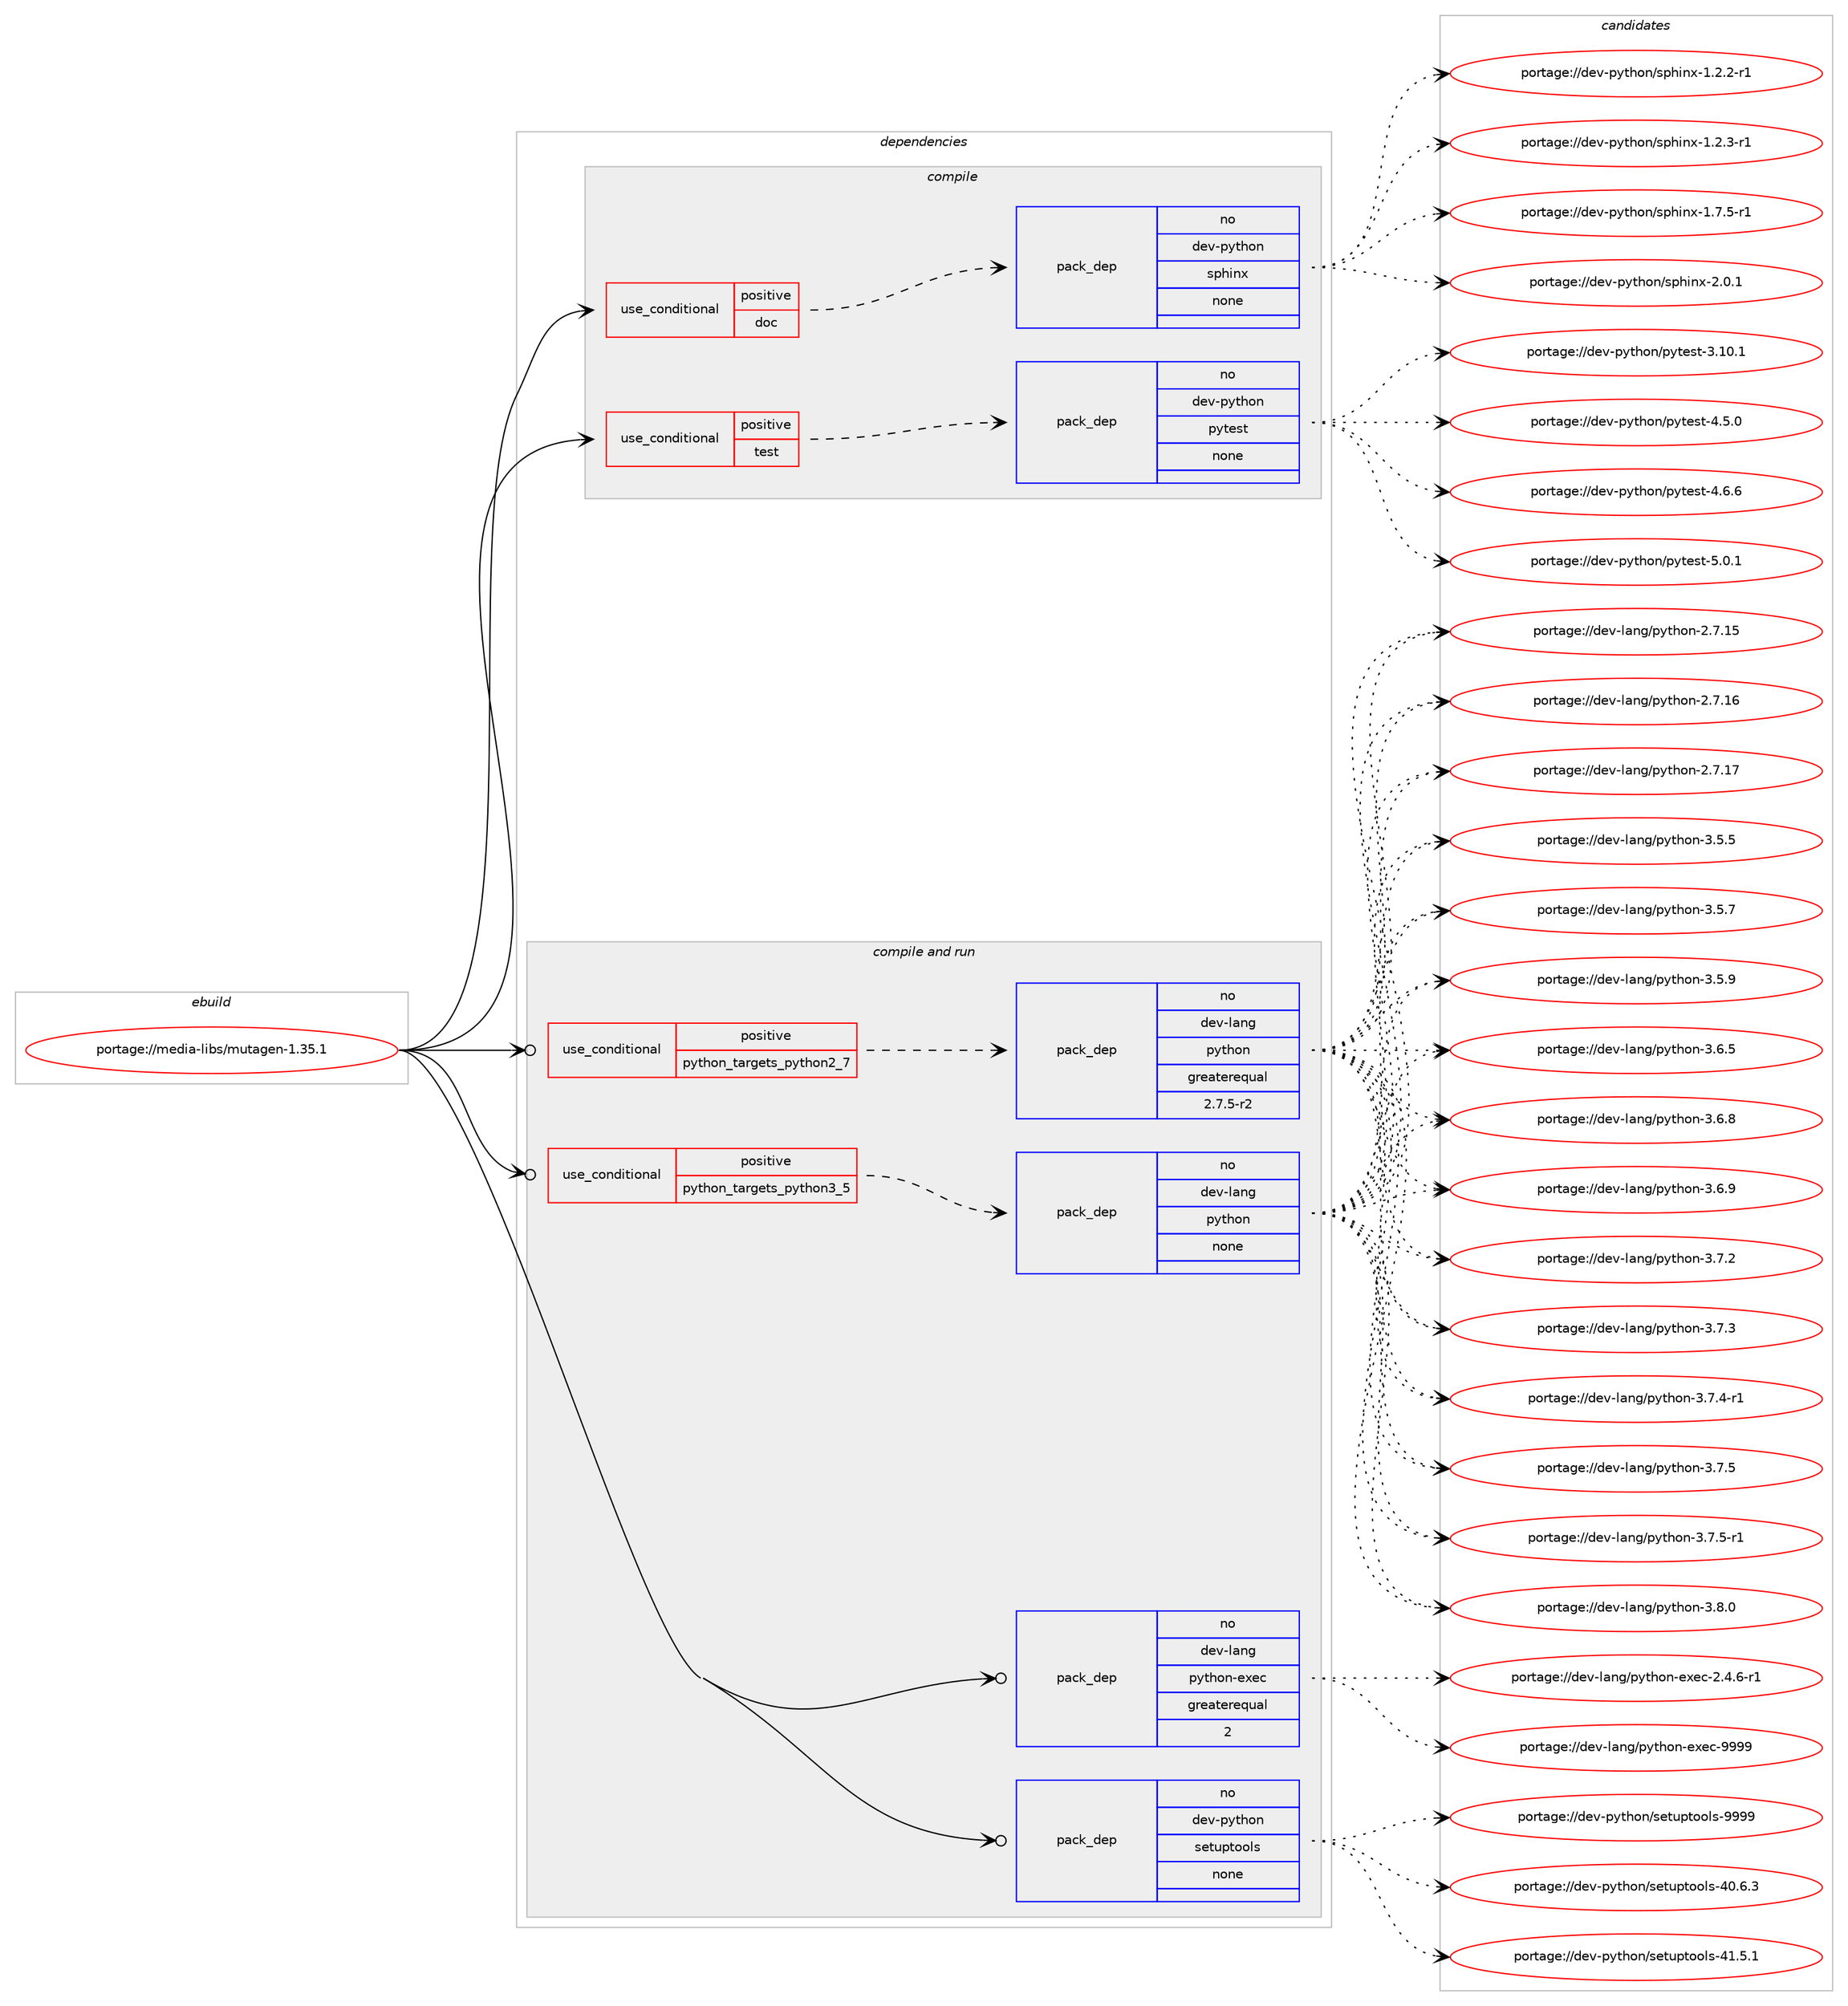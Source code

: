 digraph prolog {

# *************
# Graph options
# *************

newrank=true;
concentrate=true;
compound=true;
graph [rankdir=LR,fontname=Helvetica,fontsize=10,ranksep=1.5];#, ranksep=2.5, nodesep=0.2];
edge  [arrowhead=vee];
node  [fontname=Helvetica,fontsize=10];

# **********
# The ebuild
# **********

subgraph cluster_leftcol {
color=gray;
rank=same;
label=<<i>ebuild</i>>;
id [label="portage://media-libs/mutagen-1.35.1", color=red, width=4, href="../media-libs/mutagen-1.35.1.svg"];
}

# ****************
# The dependencies
# ****************

subgraph cluster_midcol {
color=gray;
label=<<i>dependencies</i>>;
subgraph cluster_compile {
fillcolor="#eeeeee";
style=filled;
label=<<i>compile</i>>;
subgraph cond80742 {
dependency323040 [label=<<TABLE BORDER="0" CELLBORDER="1" CELLSPACING="0" CELLPADDING="4"><TR><TD ROWSPAN="3" CELLPADDING="10">use_conditional</TD></TR><TR><TD>positive</TD></TR><TR><TD>doc</TD></TR></TABLE>>, shape=none, color=red];
subgraph pack236994 {
dependency323041 [label=<<TABLE BORDER="0" CELLBORDER="1" CELLSPACING="0" CELLPADDING="4" WIDTH="220"><TR><TD ROWSPAN="6" CELLPADDING="30">pack_dep</TD></TR><TR><TD WIDTH="110">no</TD></TR><TR><TD>dev-python</TD></TR><TR><TD>sphinx</TD></TR><TR><TD>none</TD></TR><TR><TD></TD></TR></TABLE>>, shape=none, color=blue];
}
dependency323040:e -> dependency323041:w [weight=20,style="dashed",arrowhead="vee"];
}
id:e -> dependency323040:w [weight=20,style="solid",arrowhead="vee"];
subgraph cond80743 {
dependency323042 [label=<<TABLE BORDER="0" CELLBORDER="1" CELLSPACING="0" CELLPADDING="4"><TR><TD ROWSPAN="3" CELLPADDING="10">use_conditional</TD></TR><TR><TD>positive</TD></TR><TR><TD>test</TD></TR></TABLE>>, shape=none, color=red];
subgraph pack236995 {
dependency323043 [label=<<TABLE BORDER="0" CELLBORDER="1" CELLSPACING="0" CELLPADDING="4" WIDTH="220"><TR><TD ROWSPAN="6" CELLPADDING="30">pack_dep</TD></TR><TR><TD WIDTH="110">no</TD></TR><TR><TD>dev-python</TD></TR><TR><TD>pytest</TD></TR><TR><TD>none</TD></TR><TR><TD></TD></TR></TABLE>>, shape=none, color=blue];
}
dependency323042:e -> dependency323043:w [weight=20,style="dashed",arrowhead="vee"];
}
id:e -> dependency323042:w [weight=20,style="solid",arrowhead="vee"];
}
subgraph cluster_compileandrun {
fillcolor="#eeeeee";
style=filled;
label=<<i>compile and run</i>>;
subgraph cond80744 {
dependency323044 [label=<<TABLE BORDER="0" CELLBORDER="1" CELLSPACING="0" CELLPADDING="4"><TR><TD ROWSPAN="3" CELLPADDING="10">use_conditional</TD></TR><TR><TD>positive</TD></TR><TR><TD>python_targets_python2_7</TD></TR></TABLE>>, shape=none, color=red];
subgraph pack236996 {
dependency323045 [label=<<TABLE BORDER="0" CELLBORDER="1" CELLSPACING="0" CELLPADDING="4" WIDTH="220"><TR><TD ROWSPAN="6" CELLPADDING="30">pack_dep</TD></TR><TR><TD WIDTH="110">no</TD></TR><TR><TD>dev-lang</TD></TR><TR><TD>python</TD></TR><TR><TD>greaterequal</TD></TR><TR><TD>2.7.5-r2</TD></TR></TABLE>>, shape=none, color=blue];
}
dependency323044:e -> dependency323045:w [weight=20,style="dashed",arrowhead="vee"];
}
id:e -> dependency323044:w [weight=20,style="solid",arrowhead="odotvee"];
subgraph cond80745 {
dependency323046 [label=<<TABLE BORDER="0" CELLBORDER="1" CELLSPACING="0" CELLPADDING="4"><TR><TD ROWSPAN="3" CELLPADDING="10">use_conditional</TD></TR><TR><TD>positive</TD></TR><TR><TD>python_targets_python3_5</TD></TR></TABLE>>, shape=none, color=red];
subgraph pack236997 {
dependency323047 [label=<<TABLE BORDER="0" CELLBORDER="1" CELLSPACING="0" CELLPADDING="4" WIDTH="220"><TR><TD ROWSPAN="6" CELLPADDING="30">pack_dep</TD></TR><TR><TD WIDTH="110">no</TD></TR><TR><TD>dev-lang</TD></TR><TR><TD>python</TD></TR><TR><TD>none</TD></TR><TR><TD></TD></TR></TABLE>>, shape=none, color=blue];
}
dependency323046:e -> dependency323047:w [weight=20,style="dashed",arrowhead="vee"];
}
id:e -> dependency323046:w [weight=20,style="solid",arrowhead="odotvee"];
subgraph pack236998 {
dependency323048 [label=<<TABLE BORDER="0" CELLBORDER="1" CELLSPACING="0" CELLPADDING="4" WIDTH="220"><TR><TD ROWSPAN="6" CELLPADDING="30">pack_dep</TD></TR><TR><TD WIDTH="110">no</TD></TR><TR><TD>dev-lang</TD></TR><TR><TD>python-exec</TD></TR><TR><TD>greaterequal</TD></TR><TR><TD>2</TD></TR></TABLE>>, shape=none, color=blue];
}
id:e -> dependency323048:w [weight=20,style="solid",arrowhead="odotvee"];
subgraph pack236999 {
dependency323049 [label=<<TABLE BORDER="0" CELLBORDER="1" CELLSPACING="0" CELLPADDING="4" WIDTH="220"><TR><TD ROWSPAN="6" CELLPADDING="30">pack_dep</TD></TR><TR><TD WIDTH="110">no</TD></TR><TR><TD>dev-python</TD></TR><TR><TD>setuptools</TD></TR><TR><TD>none</TD></TR><TR><TD></TD></TR></TABLE>>, shape=none, color=blue];
}
id:e -> dependency323049:w [weight=20,style="solid",arrowhead="odotvee"];
}
subgraph cluster_run {
fillcolor="#eeeeee";
style=filled;
label=<<i>run</i>>;
}
}

# **************
# The candidates
# **************

subgraph cluster_choices {
rank=same;
color=gray;
label=<<i>candidates</i>>;

subgraph choice236994 {
color=black;
nodesep=1;
choiceportage10010111845112121116104111110471151121041051101204549465046504511449 [label="portage://dev-python/sphinx-1.2.2-r1", color=red, width=4,href="../dev-python/sphinx-1.2.2-r1.svg"];
choiceportage10010111845112121116104111110471151121041051101204549465046514511449 [label="portage://dev-python/sphinx-1.2.3-r1", color=red, width=4,href="../dev-python/sphinx-1.2.3-r1.svg"];
choiceportage10010111845112121116104111110471151121041051101204549465546534511449 [label="portage://dev-python/sphinx-1.7.5-r1", color=red, width=4,href="../dev-python/sphinx-1.7.5-r1.svg"];
choiceportage1001011184511212111610411111047115112104105110120455046484649 [label="portage://dev-python/sphinx-2.0.1", color=red, width=4,href="../dev-python/sphinx-2.0.1.svg"];
dependency323041:e -> choiceportage10010111845112121116104111110471151121041051101204549465046504511449:w [style=dotted,weight="100"];
dependency323041:e -> choiceportage10010111845112121116104111110471151121041051101204549465046514511449:w [style=dotted,weight="100"];
dependency323041:e -> choiceportage10010111845112121116104111110471151121041051101204549465546534511449:w [style=dotted,weight="100"];
dependency323041:e -> choiceportage1001011184511212111610411111047115112104105110120455046484649:w [style=dotted,weight="100"];
}
subgraph choice236995 {
color=black;
nodesep=1;
choiceportage100101118451121211161041111104711212111610111511645514649484649 [label="portage://dev-python/pytest-3.10.1", color=red, width=4,href="../dev-python/pytest-3.10.1.svg"];
choiceportage1001011184511212111610411111047112121116101115116455246534648 [label="portage://dev-python/pytest-4.5.0", color=red, width=4,href="../dev-python/pytest-4.5.0.svg"];
choiceportage1001011184511212111610411111047112121116101115116455246544654 [label="portage://dev-python/pytest-4.6.6", color=red, width=4,href="../dev-python/pytest-4.6.6.svg"];
choiceportage1001011184511212111610411111047112121116101115116455346484649 [label="portage://dev-python/pytest-5.0.1", color=red, width=4,href="../dev-python/pytest-5.0.1.svg"];
dependency323043:e -> choiceportage100101118451121211161041111104711212111610111511645514649484649:w [style=dotted,weight="100"];
dependency323043:e -> choiceportage1001011184511212111610411111047112121116101115116455246534648:w [style=dotted,weight="100"];
dependency323043:e -> choiceportage1001011184511212111610411111047112121116101115116455246544654:w [style=dotted,weight="100"];
dependency323043:e -> choiceportage1001011184511212111610411111047112121116101115116455346484649:w [style=dotted,weight="100"];
}
subgraph choice236996 {
color=black;
nodesep=1;
choiceportage10010111845108971101034711212111610411111045504655464953 [label="portage://dev-lang/python-2.7.15", color=red, width=4,href="../dev-lang/python-2.7.15.svg"];
choiceportage10010111845108971101034711212111610411111045504655464954 [label="portage://dev-lang/python-2.7.16", color=red, width=4,href="../dev-lang/python-2.7.16.svg"];
choiceportage10010111845108971101034711212111610411111045504655464955 [label="portage://dev-lang/python-2.7.17", color=red, width=4,href="../dev-lang/python-2.7.17.svg"];
choiceportage100101118451089711010347112121116104111110455146534653 [label="portage://dev-lang/python-3.5.5", color=red, width=4,href="../dev-lang/python-3.5.5.svg"];
choiceportage100101118451089711010347112121116104111110455146534655 [label="portage://dev-lang/python-3.5.7", color=red, width=4,href="../dev-lang/python-3.5.7.svg"];
choiceportage100101118451089711010347112121116104111110455146534657 [label="portage://dev-lang/python-3.5.9", color=red, width=4,href="../dev-lang/python-3.5.9.svg"];
choiceportage100101118451089711010347112121116104111110455146544653 [label="portage://dev-lang/python-3.6.5", color=red, width=4,href="../dev-lang/python-3.6.5.svg"];
choiceportage100101118451089711010347112121116104111110455146544656 [label="portage://dev-lang/python-3.6.8", color=red, width=4,href="../dev-lang/python-3.6.8.svg"];
choiceportage100101118451089711010347112121116104111110455146544657 [label="portage://dev-lang/python-3.6.9", color=red, width=4,href="../dev-lang/python-3.6.9.svg"];
choiceportage100101118451089711010347112121116104111110455146554650 [label="portage://dev-lang/python-3.7.2", color=red, width=4,href="../dev-lang/python-3.7.2.svg"];
choiceportage100101118451089711010347112121116104111110455146554651 [label="portage://dev-lang/python-3.7.3", color=red, width=4,href="../dev-lang/python-3.7.3.svg"];
choiceportage1001011184510897110103471121211161041111104551465546524511449 [label="portage://dev-lang/python-3.7.4-r1", color=red, width=4,href="../dev-lang/python-3.7.4-r1.svg"];
choiceportage100101118451089711010347112121116104111110455146554653 [label="portage://dev-lang/python-3.7.5", color=red, width=4,href="../dev-lang/python-3.7.5.svg"];
choiceportage1001011184510897110103471121211161041111104551465546534511449 [label="portage://dev-lang/python-3.7.5-r1", color=red, width=4,href="../dev-lang/python-3.7.5-r1.svg"];
choiceportage100101118451089711010347112121116104111110455146564648 [label="portage://dev-lang/python-3.8.0", color=red, width=4,href="../dev-lang/python-3.8.0.svg"];
dependency323045:e -> choiceportage10010111845108971101034711212111610411111045504655464953:w [style=dotted,weight="100"];
dependency323045:e -> choiceportage10010111845108971101034711212111610411111045504655464954:w [style=dotted,weight="100"];
dependency323045:e -> choiceportage10010111845108971101034711212111610411111045504655464955:w [style=dotted,weight="100"];
dependency323045:e -> choiceportage100101118451089711010347112121116104111110455146534653:w [style=dotted,weight="100"];
dependency323045:e -> choiceportage100101118451089711010347112121116104111110455146534655:w [style=dotted,weight="100"];
dependency323045:e -> choiceportage100101118451089711010347112121116104111110455146534657:w [style=dotted,weight="100"];
dependency323045:e -> choiceportage100101118451089711010347112121116104111110455146544653:w [style=dotted,weight="100"];
dependency323045:e -> choiceportage100101118451089711010347112121116104111110455146544656:w [style=dotted,weight="100"];
dependency323045:e -> choiceportage100101118451089711010347112121116104111110455146544657:w [style=dotted,weight="100"];
dependency323045:e -> choiceportage100101118451089711010347112121116104111110455146554650:w [style=dotted,weight="100"];
dependency323045:e -> choiceportage100101118451089711010347112121116104111110455146554651:w [style=dotted,weight="100"];
dependency323045:e -> choiceportage1001011184510897110103471121211161041111104551465546524511449:w [style=dotted,weight="100"];
dependency323045:e -> choiceportage100101118451089711010347112121116104111110455146554653:w [style=dotted,weight="100"];
dependency323045:e -> choiceportage1001011184510897110103471121211161041111104551465546534511449:w [style=dotted,weight="100"];
dependency323045:e -> choiceportage100101118451089711010347112121116104111110455146564648:w [style=dotted,weight="100"];
}
subgraph choice236997 {
color=black;
nodesep=1;
choiceportage10010111845108971101034711212111610411111045504655464953 [label="portage://dev-lang/python-2.7.15", color=red, width=4,href="../dev-lang/python-2.7.15.svg"];
choiceportage10010111845108971101034711212111610411111045504655464954 [label="portage://dev-lang/python-2.7.16", color=red, width=4,href="../dev-lang/python-2.7.16.svg"];
choiceportage10010111845108971101034711212111610411111045504655464955 [label="portage://dev-lang/python-2.7.17", color=red, width=4,href="../dev-lang/python-2.7.17.svg"];
choiceportage100101118451089711010347112121116104111110455146534653 [label="portage://dev-lang/python-3.5.5", color=red, width=4,href="../dev-lang/python-3.5.5.svg"];
choiceportage100101118451089711010347112121116104111110455146534655 [label="portage://dev-lang/python-3.5.7", color=red, width=4,href="../dev-lang/python-3.5.7.svg"];
choiceportage100101118451089711010347112121116104111110455146534657 [label="portage://dev-lang/python-3.5.9", color=red, width=4,href="../dev-lang/python-3.5.9.svg"];
choiceportage100101118451089711010347112121116104111110455146544653 [label="portage://dev-lang/python-3.6.5", color=red, width=4,href="../dev-lang/python-3.6.5.svg"];
choiceportage100101118451089711010347112121116104111110455146544656 [label="portage://dev-lang/python-3.6.8", color=red, width=4,href="../dev-lang/python-3.6.8.svg"];
choiceportage100101118451089711010347112121116104111110455146544657 [label="portage://dev-lang/python-3.6.9", color=red, width=4,href="../dev-lang/python-3.6.9.svg"];
choiceportage100101118451089711010347112121116104111110455146554650 [label="portage://dev-lang/python-3.7.2", color=red, width=4,href="../dev-lang/python-3.7.2.svg"];
choiceportage100101118451089711010347112121116104111110455146554651 [label="portage://dev-lang/python-3.7.3", color=red, width=4,href="../dev-lang/python-3.7.3.svg"];
choiceportage1001011184510897110103471121211161041111104551465546524511449 [label="portage://dev-lang/python-3.7.4-r1", color=red, width=4,href="../dev-lang/python-3.7.4-r1.svg"];
choiceportage100101118451089711010347112121116104111110455146554653 [label="portage://dev-lang/python-3.7.5", color=red, width=4,href="../dev-lang/python-3.7.5.svg"];
choiceportage1001011184510897110103471121211161041111104551465546534511449 [label="portage://dev-lang/python-3.7.5-r1", color=red, width=4,href="../dev-lang/python-3.7.5-r1.svg"];
choiceportage100101118451089711010347112121116104111110455146564648 [label="portage://dev-lang/python-3.8.0", color=red, width=4,href="../dev-lang/python-3.8.0.svg"];
dependency323047:e -> choiceportage10010111845108971101034711212111610411111045504655464953:w [style=dotted,weight="100"];
dependency323047:e -> choiceportage10010111845108971101034711212111610411111045504655464954:w [style=dotted,weight="100"];
dependency323047:e -> choiceportage10010111845108971101034711212111610411111045504655464955:w [style=dotted,weight="100"];
dependency323047:e -> choiceportage100101118451089711010347112121116104111110455146534653:w [style=dotted,weight="100"];
dependency323047:e -> choiceportage100101118451089711010347112121116104111110455146534655:w [style=dotted,weight="100"];
dependency323047:e -> choiceportage100101118451089711010347112121116104111110455146534657:w [style=dotted,weight="100"];
dependency323047:e -> choiceportage100101118451089711010347112121116104111110455146544653:w [style=dotted,weight="100"];
dependency323047:e -> choiceportage100101118451089711010347112121116104111110455146544656:w [style=dotted,weight="100"];
dependency323047:e -> choiceportage100101118451089711010347112121116104111110455146544657:w [style=dotted,weight="100"];
dependency323047:e -> choiceportage100101118451089711010347112121116104111110455146554650:w [style=dotted,weight="100"];
dependency323047:e -> choiceportage100101118451089711010347112121116104111110455146554651:w [style=dotted,weight="100"];
dependency323047:e -> choiceportage1001011184510897110103471121211161041111104551465546524511449:w [style=dotted,weight="100"];
dependency323047:e -> choiceportage100101118451089711010347112121116104111110455146554653:w [style=dotted,weight="100"];
dependency323047:e -> choiceportage1001011184510897110103471121211161041111104551465546534511449:w [style=dotted,weight="100"];
dependency323047:e -> choiceportage100101118451089711010347112121116104111110455146564648:w [style=dotted,weight="100"];
}
subgraph choice236998 {
color=black;
nodesep=1;
choiceportage10010111845108971101034711212111610411111045101120101994550465246544511449 [label="portage://dev-lang/python-exec-2.4.6-r1", color=red, width=4,href="../dev-lang/python-exec-2.4.6-r1.svg"];
choiceportage10010111845108971101034711212111610411111045101120101994557575757 [label="portage://dev-lang/python-exec-9999", color=red, width=4,href="../dev-lang/python-exec-9999.svg"];
dependency323048:e -> choiceportage10010111845108971101034711212111610411111045101120101994550465246544511449:w [style=dotted,weight="100"];
dependency323048:e -> choiceportage10010111845108971101034711212111610411111045101120101994557575757:w [style=dotted,weight="100"];
}
subgraph choice236999 {
color=black;
nodesep=1;
choiceportage100101118451121211161041111104711510111611711211611111110811545524846544651 [label="portage://dev-python/setuptools-40.6.3", color=red, width=4,href="../dev-python/setuptools-40.6.3.svg"];
choiceportage100101118451121211161041111104711510111611711211611111110811545524946534649 [label="portage://dev-python/setuptools-41.5.1", color=red, width=4,href="../dev-python/setuptools-41.5.1.svg"];
choiceportage10010111845112121116104111110471151011161171121161111111081154557575757 [label="portage://dev-python/setuptools-9999", color=red, width=4,href="../dev-python/setuptools-9999.svg"];
dependency323049:e -> choiceportage100101118451121211161041111104711510111611711211611111110811545524846544651:w [style=dotted,weight="100"];
dependency323049:e -> choiceportage100101118451121211161041111104711510111611711211611111110811545524946534649:w [style=dotted,weight="100"];
dependency323049:e -> choiceportage10010111845112121116104111110471151011161171121161111111081154557575757:w [style=dotted,weight="100"];
}
}

}

